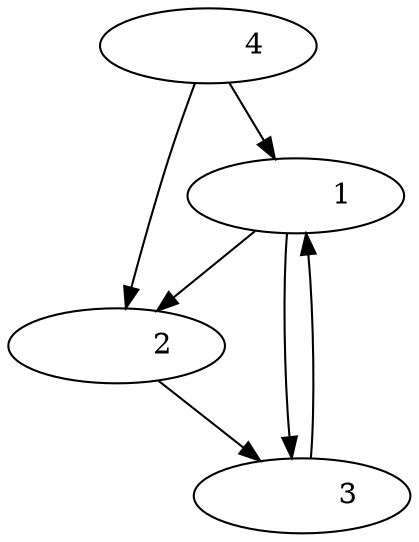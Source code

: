  digraph G {
           1 [label = "           1 "]
           1  ->            2  [dir = normal];
           1  ->            3  [dir = normal];
           2 [label = "           2 "]
           2  ->            3  [dir = normal];
           3 [label = "           3 "]
           3  ->            1  [dir = normal];
           4 [label = "           4 "]
           4  ->            1  [dir = normal];
           4  ->            2  [dir = normal];
 }

